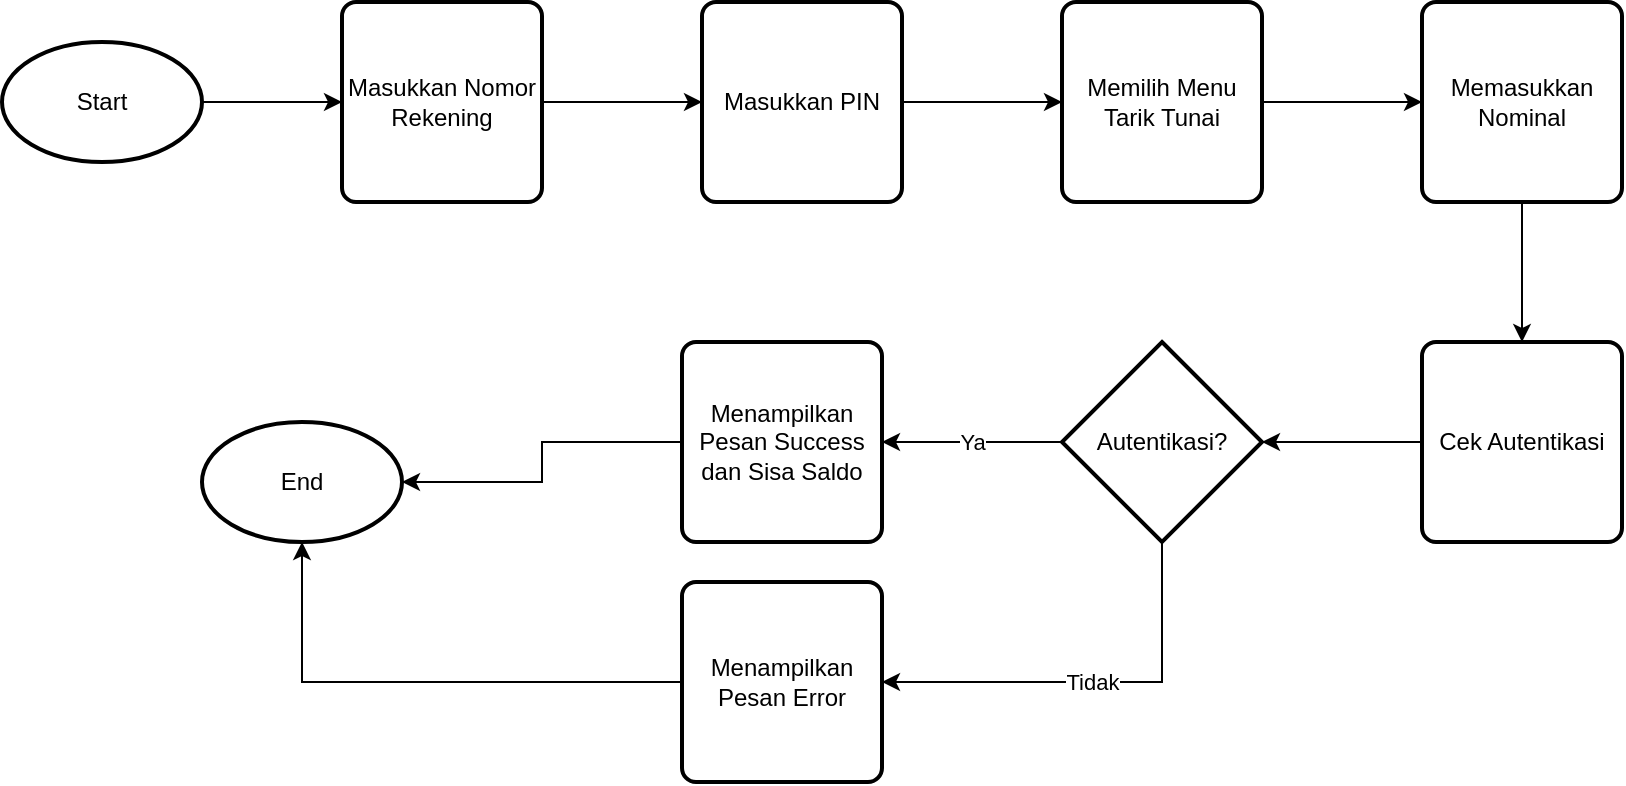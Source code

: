 <mxfile version="11.2.8" type="device" pages="1"><diagram name="Page-1" id="8ce9d11a-91a2-4d17-14d8-a56ed91bf033"><mxGraphModel dx="932" dy="528" grid="1" gridSize="10" guides="1" tooltips="1" connect="1" arrows="1" fold="1" page="1" pageScale="1" pageWidth="1100" pageHeight="850" background="#ffffff" math="0" shadow="0"><root><mxCell id="0"/><mxCell id="1" parent="0"/><mxCell id="39A4AxSWUXQRfEwCBb4n-7" value="" style="edgeStyle=orthogonalEdgeStyle;rounded=0;orthogonalLoop=1;jettySize=auto;html=1;" edge="1" parent="1" source="39A4AxSWUXQRfEwCBb4n-2" target="39A4AxSWUXQRfEwCBb4n-6"><mxGeometry relative="1" as="geometry"/></mxCell><mxCell id="39A4AxSWUXQRfEwCBb4n-2" value="Start" style="strokeWidth=2;html=1;shape=mxgraph.flowchart.start_1;whiteSpace=wrap;" vertex="1" parent="1"><mxGeometry x="20" y="450" width="100" height="60" as="geometry"/></mxCell><mxCell id="39A4AxSWUXQRfEwCBb4n-3" value="End" style="strokeWidth=2;html=1;shape=mxgraph.flowchart.start_1;whiteSpace=wrap;" vertex="1" parent="1"><mxGeometry x="120" y="640" width="100" height="60" as="geometry"/></mxCell><mxCell id="39A4AxSWUXQRfEwCBb4n-9" value="" style="edgeStyle=orthogonalEdgeStyle;rounded=0;orthogonalLoop=1;jettySize=auto;html=1;" edge="1" parent="1" source="39A4AxSWUXQRfEwCBb4n-6" target="39A4AxSWUXQRfEwCBb4n-8"><mxGeometry relative="1" as="geometry"/></mxCell><mxCell id="39A4AxSWUXQRfEwCBb4n-6" value="Masukkan Nomor Rekening" style="rounded=1;whiteSpace=wrap;html=1;absoluteArcSize=1;arcSize=14;strokeWidth=2;" vertex="1" parent="1"><mxGeometry x="190" y="430" width="100" height="100" as="geometry"/></mxCell><mxCell id="39A4AxSWUXQRfEwCBb4n-12" value="" style="edgeStyle=orthogonalEdgeStyle;rounded=0;orthogonalLoop=1;jettySize=auto;html=1;" edge="1" parent="1" source="39A4AxSWUXQRfEwCBb4n-8" target="39A4AxSWUXQRfEwCBb4n-11"><mxGeometry relative="1" as="geometry"/></mxCell><mxCell id="39A4AxSWUXQRfEwCBb4n-8" value="Masukkan PIN" style="rounded=1;whiteSpace=wrap;html=1;absoluteArcSize=1;arcSize=14;strokeWidth=2;" vertex="1" parent="1"><mxGeometry x="370" y="430" width="100" height="100" as="geometry"/></mxCell><mxCell id="39A4AxSWUXQRfEwCBb4n-14" value="" style="edgeStyle=orthogonalEdgeStyle;rounded=0;orthogonalLoop=1;jettySize=auto;html=1;" edge="1" parent="1" source="39A4AxSWUXQRfEwCBb4n-11" target="39A4AxSWUXQRfEwCBb4n-13"><mxGeometry relative="1" as="geometry"/></mxCell><mxCell id="39A4AxSWUXQRfEwCBb4n-11" value="Memilih Menu Tarik Tunai" style="rounded=1;whiteSpace=wrap;html=1;absoluteArcSize=1;arcSize=14;strokeWidth=2;" vertex="1" parent="1"><mxGeometry x="550" y="430" width="100" height="100" as="geometry"/></mxCell><mxCell id="39A4AxSWUXQRfEwCBb4n-32" value="" style="edgeStyle=orthogonalEdgeStyle;rounded=0;orthogonalLoop=1;jettySize=auto;html=1;" edge="1" parent="1" source="39A4AxSWUXQRfEwCBb4n-13" target="39A4AxSWUXQRfEwCBb4n-31"><mxGeometry relative="1" as="geometry"/></mxCell><mxCell id="39A4AxSWUXQRfEwCBb4n-13" value="Memasukkan Nominal" style="rounded=1;whiteSpace=wrap;html=1;absoluteArcSize=1;arcSize=14;strokeWidth=2;" vertex="1" parent="1"><mxGeometry x="730" y="430" width="100" height="100" as="geometry"/></mxCell><mxCell id="39A4AxSWUXQRfEwCBb4n-33" style="edgeStyle=orthogonalEdgeStyle;rounded=0;orthogonalLoop=1;jettySize=auto;html=1;entryX=1;entryY=0.5;entryDx=0;entryDy=0;entryPerimeter=0;" edge="1" parent="1" source="39A4AxSWUXQRfEwCBb4n-31" target="39A4AxSWUXQRfEwCBb4n-19"><mxGeometry relative="1" as="geometry"/></mxCell><mxCell id="39A4AxSWUXQRfEwCBb4n-31" value="Cek Autentikasi" style="rounded=1;whiteSpace=wrap;html=1;absoluteArcSize=1;arcSize=14;strokeWidth=2;" vertex="1" parent="1"><mxGeometry x="730" y="600" width="100" height="100" as="geometry"/></mxCell><mxCell id="39A4AxSWUXQRfEwCBb4n-21" value="Ya&lt;br&gt;" style="edgeStyle=orthogonalEdgeStyle;rounded=0;orthogonalLoop=1;jettySize=auto;html=1;entryX=1;entryY=0.5;entryDx=0;entryDy=0;" edge="1" parent="1" source="39A4AxSWUXQRfEwCBb4n-19" target="39A4AxSWUXQRfEwCBb4n-23"><mxGeometry relative="1" as="geometry"><mxPoint x="650" y="660" as="targetPoint"/></mxGeometry></mxCell><mxCell id="39A4AxSWUXQRfEwCBb4n-25" value="Tidak" style="edgeStyle=orthogonalEdgeStyle;rounded=0;orthogonalLoop=1;jettySize=auto;html=1;entryX=1;entryY=0.5;entryDx=0;entryDy=0;exitX=0.5;exitY=1;exitDx=0;exitDy=0;exitPerimeter=0;" edge="1" parent="1" source="39A4AxSWUXQRfEwCBb4n-19" target="39A4AxSWUXQRfEwCBb4n-26"><mxGeometry relative="1" as="geometry"><mxPoint x="780" y="790" as="targetPoint"/><Array as="points"><mxPoint x="600" y="770"/></Array></mxGeometry></mxCell><mxCell id="39A4AxSWUXQRfEwCBb4n-19" value="Autentikasi?" style="strokeWidth=2;html=1;shape=mxgraph.flowchart.decision;whiteSpace=wrap;" vertex="1" parent="1"><mxGeometry x="550" y="600" width="100" height="100" as="geometry"/></mxCell><mxCell id="39A4AxSWUXQRfEwCBb4n-28" value="" style="edgeStyle=orthogonalEdgeStyle;rounded=0;orthogonalLoop=1;jettySize=auto;html=1;entryX=1;entryY=0.5;entryDx=0;entryDy=0;entryPerimeter=0;" edge="1" parent="1" source="39A4AxSWUXQRfEwCBb4n-23" target="39A4AxSWUXQRfEwCBb4n-3"><mxGeometry relative="1" as="geometry"><mxPoint x="470" y="660" as="targetPoint"/></mxGeometry></mxCell><mxCell id="39A4AxSWUXQRfEwCBb4n-23" value="Menampilkan Pesan Success dan Sisa Saldo" style="rounded=1;whiteSpace=wrap;html=1;absoluteArcSize=1;arcSize=14;strokeWidth=2;" vertex="1" parent="1"><mxGeometry x="360" y="600" width="100" height="100" as="geometry"/></mxCell><mxCell id="39A4AxSWUXQRfEwCBb4n-30" style="edgeStyle=orthogonalEdgeStyle;rounded=0;orthogonalLoop=1;jettySize=auto;html=1;exitX=0;exitY=0.5;exitDx=0;exitDy=0;entryX=0.5;entryY=1;entryDx=0;entryDy=0;entryPerimeter=0;" edge="1" parent="1" source="39A4AxSWUXQRfEwCBb4n-26" target="39A4AxSWUXQRfEwCBb4n-3"><mxGeometry relative="1" as="geometry"/></mxCell><mxCell id="39A4AxSWUXQRfEwCBb4n-26" value="Menampilkan Pesan Error" style="rounded=1;whiteSpace=wrap;html=1;absoluteArcSize=1;arcSize=14;strokeWidth=2;" vertex="1" parent="1"><mxGeometry x="360" y="720" width="100" height="100" as="geometry"/></mxCell></root></mxGraphModel></diagram></mxfile>